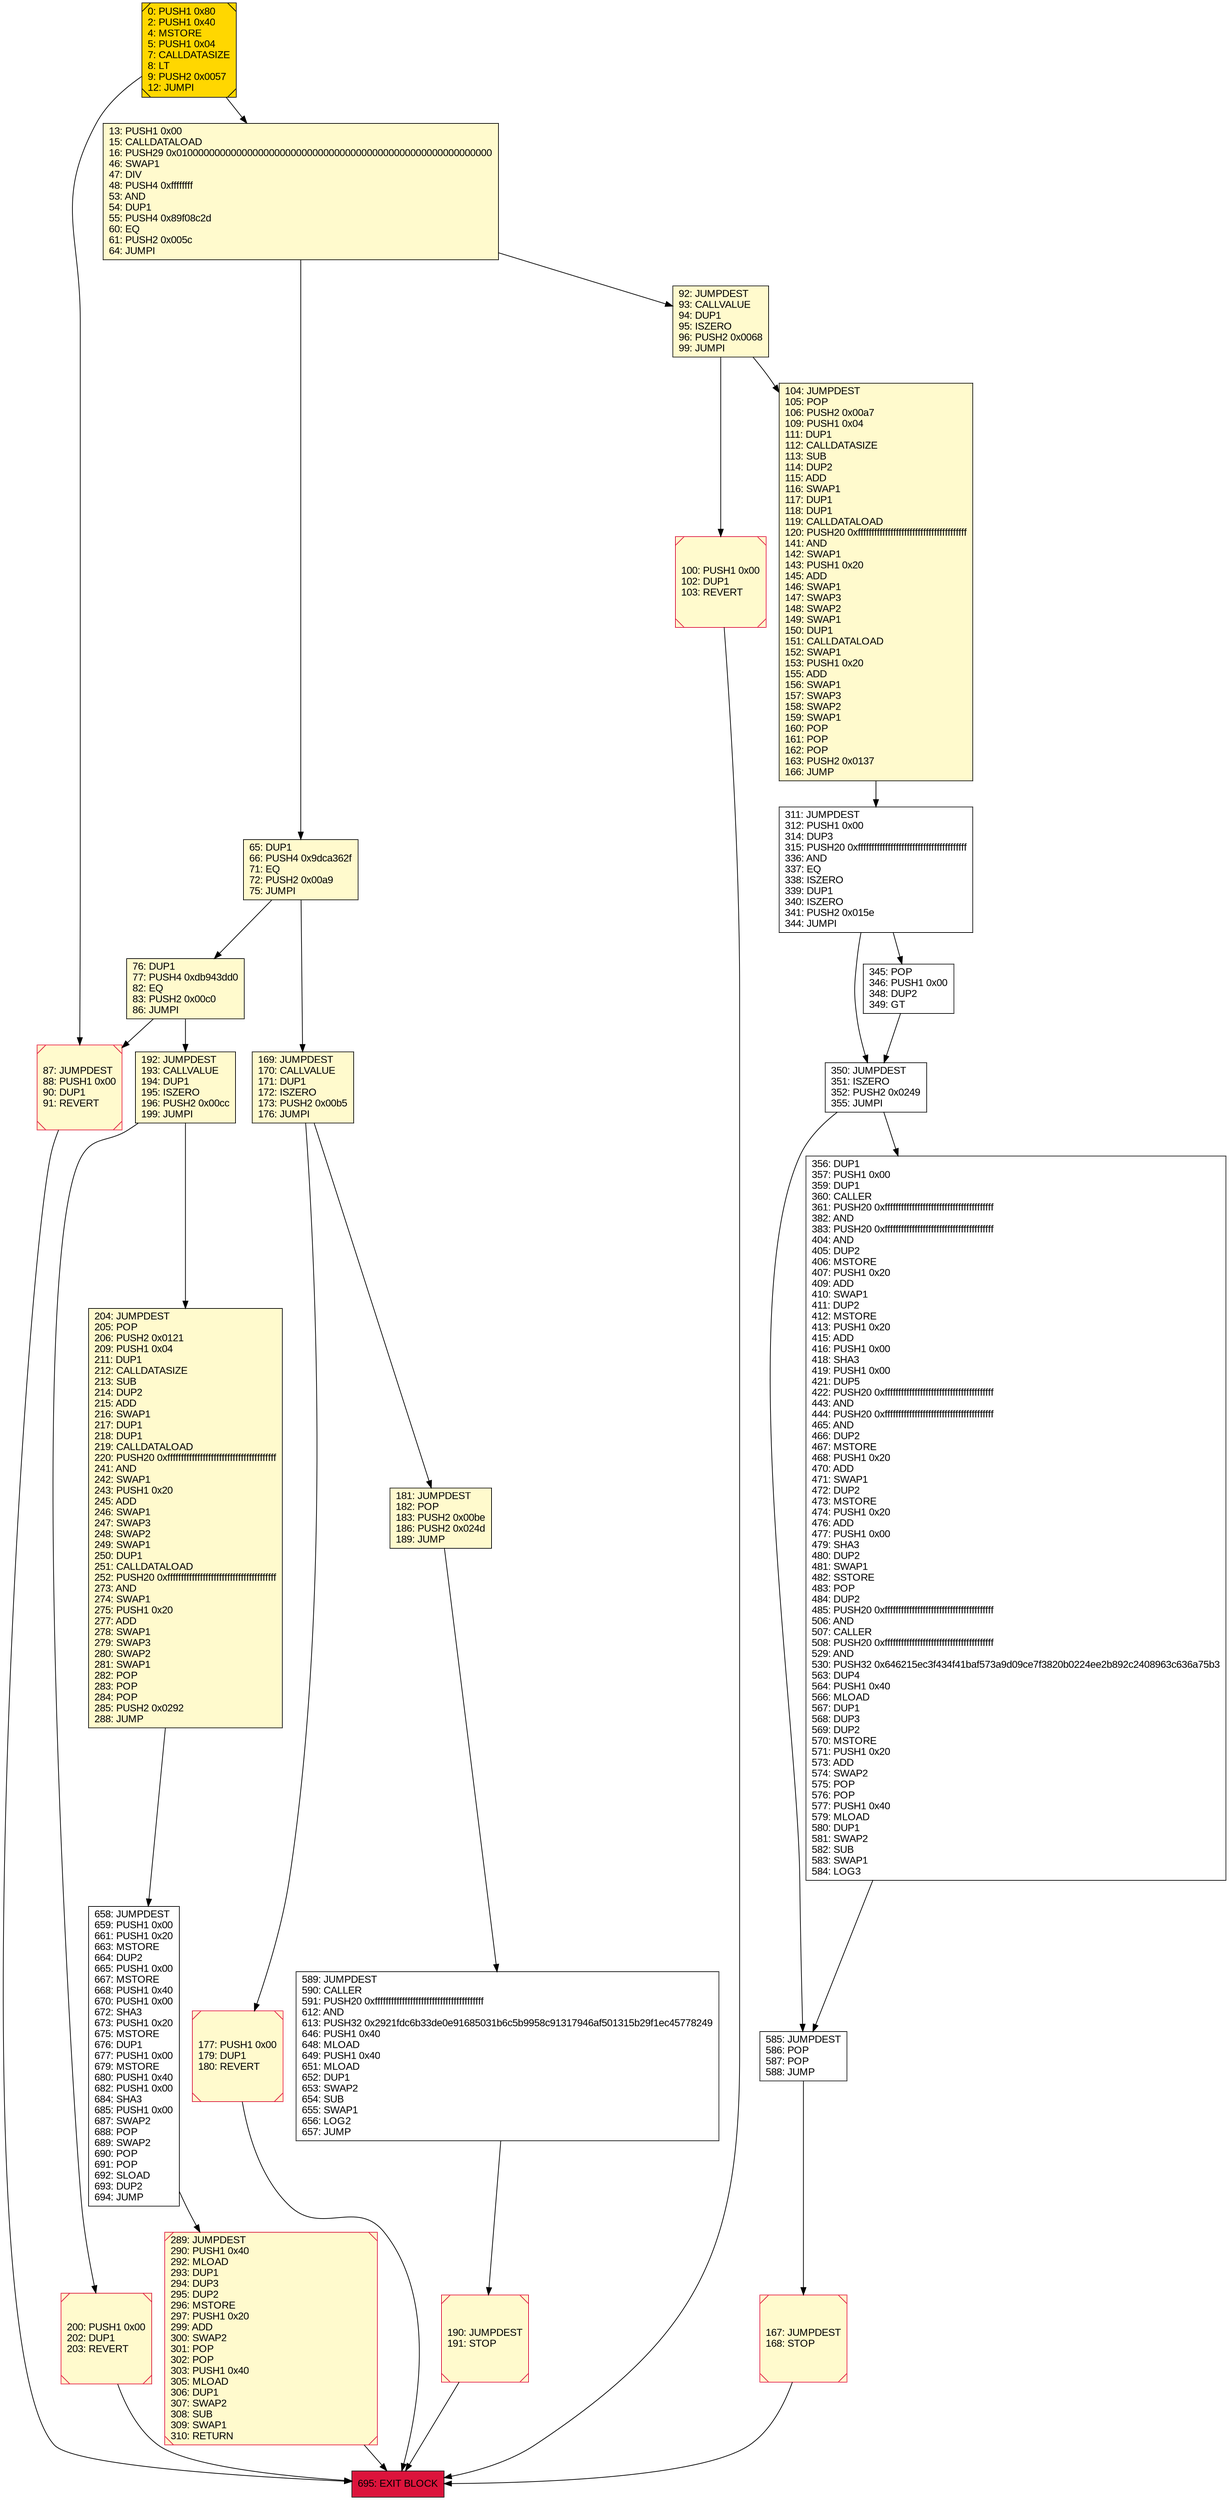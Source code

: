 digraph G {
bgcolor=transparent rankdir=UD;
node [shape=box style=filled color=black fillcolor=white fontname=arial fontcolor=black];
585 [label="585: JUMPDEST\l586: POP\l587: POP\l588: JUMP\l" ];
100 [label="100: PUSH1 0x00\l102: DUP1\l103: REVERT\l" fillcolor=lemonchiffon shape=Msquare color=crimson ];
192 [label="192: JUMPDEST\l193: CALLVALUE\l194: DUP1\l195: ISZERO\l196: PUSH2 0x00cc\l199: JUMPI\l" fillcolor=lemonchiffon ];
181 [label="181: JUMPDEST\l182: POP\l183: PUSH2 0x00be\l186: PUSH2 0x024d\l189: JUMP\l" fillcolor=lemonchiffon ];
658 [label="658: JUMPDEST\l659: PUSH1 0x00\l661: PUSH1 0x20\l663: MSTORE\l664: DUP2\l665: PUSH1 0x00\l667: MSTORE\l668: PUSH1 0x40\l670: PUSH1 0x00\l672: SHA3\l673: PUSH1 0x20\l675: MSTORE\l676: DUP1\l677: PUSH1 0x00\l679: MSTORE\l680: PUSH1 0x40\l682: PUSH1 0x00\l684: SHA3\l685: PUSH1 0x00\l687: SWAP2\l688: POP\l689: SWAP2\l690: POP\l691: POP\l692: SLOAD\l693: DUP2\l694: JUMP\l" ];
177 [label="177: PUSH1 0x00\l179: DUP1\l180: REVERT\l" fillcolor=lemonchiffon shape=Msquare color=crimson ];
589 [label="589: JUMPDEST\l590: CALLER\l591: PUSH20 0xffffffffffffffffffffffffffffffffffffffff\l612: AND\l613: PUSH32 0x2921fdc6b33de0e91685031b6c5b9958c91317946af501315b29f1ec45778249\l646: PUSH1 0x40\l648: MLOAD\l649: PUSH1 0x40\l651: MLOAD\l652: DUP1\l653: SWAP2\l654: SUB\l655: SWAP1\l656: LOG2\l657: JUMP\l" ];
87 [label="87: JUMPDEST\l88: PUSH1 0x00\l90: DUP1\l91: REVERT\l" fillcolor=lemonchiffon shape=Msquare color=crimson ];
289 [label="289: JUMPDEST\l290: PUSH1 0x40\l292: MLOAD\l293: DUP1\l294: DUP3\l295: DUP2\l296: MSTORE\l297: PUSH1 0x20\l299: ADD\l300: SWAP2\l301: POP\l302: POP\l303: PUSH1 0x40\l305: MLOAD\l306: DUP1\l307: SWAP2\l308: SUB\l309: SWAP1\l310: RETURN\l" fillcolor=lemonchiffon shape=Msquare color=crimson ];
169 [label="169: JUMPDEST\l170: CALLVALUE\l171: DUP1\l172: ISZERO\l173: PUSH2 0x00b5\l176: JUMPI\l" fillcolor=lemonchiffon ];
350 [label="350: JUMPDEST\l351: ISZERO\l352: PUSH2 0x0249\l355: JUMPI\l" ];
104 [label="104: JUMPDEST\l105: POP\l106: PUSH2 0x00a7\l109: PUSH1 0x04\l111: DUP1\l112: CALLDATASIZE\l113: SUB\l114: DUP2\l115: ADD\l116: SWAP1\l117: DUP1\l118: DUP1\l119: CALLDATALOAD\l120: PUSH20 0xffffffffffffffffffffffffffffffffffffffff\l141: AND\l142: SWAP1\l143: PUSH1 0x20\l145: ADD\l146: SWAP1\l147: SWAP3\l148: SWAP2\l149: SWAP1\l150: DUP1\l151: CALLDATALOAD\l152: SWAP1\l153: PUSH1 0x20\l155: ADD\l156: SWAP1\l157: SWAP3\l158: SWAP2\l159: SWAP1\l160: POP\l161: POP\l162: POP\l163: PUSH2 0x0137\l166: JUMP\l" fillcolor=lemonchiffon ];
356 [label="356: DUP1\l357: PUSH1 0x00\l359: DUP1\l360: CALLER\l361: PUSH20 0xffffffffffffffffffffffffffffffffffffffff\l382: AND\l383: PUSH20 0xffffffffffffffffffffffffffffffffffffffff\l404: AND\l405: DUP2\l406: MSTORE\l407: PUSH1 0x20\l409: ADD\l410: SWAP1\l411: DUP2\l412: MSTORE\l413: PUSH1 0x20\l415: ADD\l416: PUSH1 0x00\l418: SHA3\l419: PUSH1 0x00\l421: DUP5\l422: PUSH20 0xffffffffffffffffffffffffffffffffffffffff\l443: AND\l444: PUSH20 0xffffffffffffffffffffffffffffffffffffffff\l465: AND\l466: DUP2\l467: MSTORE\l468: PUSH1 0x20\l470: ADD\l471: SWAP1\l472: DUP2\l473: MSTORE\l474: PUSH1 0x20\l476: ADD\l477: PUSH1 0x00\l479: SHA3\l480: DUP2\l481: SWAP1\l482: SSTORE\l483: POP\l484: DUP2\l485: PUSH20 0xffffffffffffffffffffffffffffffffffffffff\l506: AND\l507: CALLER\l508: PUSH20 0xffffffffffffffffffffffffffffffffffffffff\l529: AND\l530: PUSH32 0x646215ec3f434f41baf573a9d09ce7f3820b0224ee2b892c2408963c636a75b3\l563: DUP4\l564: PUSH1 0x40\l566: MLOAD\l567: DUP1\l568: DUP3\l569: DUP2\l570: MSTORE\l571: PUSH1 0x20\l573: ADD\l574: SWAP2\l575: POP\l576: POP\l577: PUSH1 0x40\l579: MLOAD\l580: DUP1\l581: SWAP2\l582: SUB\l583: SWAP1\l584: LOG3\l" ];
13 [label="13: PUSH1 0x00\l15: CALLDATALOAD\l16: PUSH29 0x0100000000000000000000000000000000000000000000000000000000\l46: SWAP1\l47: DIV\l48: PUSH4 0xffffffff\l53: AND\l54: DUP1\l55: PUSH4 0x89f08c2d\l60: EQ\l61: PUSH2 0x005c\l64: JUMPI\l" fillcolor=lemonchiffon ];
92 [label="92: JUMPDEST\l93: CALLVALUE\l94: DUP1\l95: ISZERO\l96: PUSH2 0x0068\l99: JUMPI\l" fillcolor=lemonchiffon ];
204 [label="204: JUMPDEST\l205: POP\l206: PUSH2 0x0121\l209: PUSH1 0x04\l211: DUP1\l212: CALLDATASIZE\l213: SUB\l214: DUP2\l215: ADD\l216: SWAP1\l217: DUP1\l218: DUP1\l219: CALLDATALOAD\l220: PUSH20 0xffffffffffffffffffffffffffffffffffffffff\l241: AND\l242: SWAP1\l243: PUSH1 0x20\l245: ADD\l246: SWAP1\l247: SWAP3\l248: SWAP2\l249: SWAP1\l250: DUP1\l251: CALLDATALOAD\l252: PUSH20 0xffffffffffffffffffffffffffffffffffffffff\l273: AND\l274: SWAP1\l275: PUSH1 0x20\l277: ADD\l278: SWAP1\l279: SWAP3\l280: SWAP2\l281: SWAP1\l282: POP\l283: POP\l284: POP\l285: PUSH2 0x0292\l288: JUMP\l" fillcolor=lemonchiffon ];
76 [label="76: DUP1\l77: PUSH4 0xdb943dd0\l82: EQ\l83: PUSH2 0x00c0\l86: JUMPI\l" fillcolor=lemonchiffon ];
65 [label="65: DUP1\l66: PUSH4 0x9dca362f\l71: EQ\l72: PUSH2 0x00a9\l75: JUMPI\l" fillcolor=lemonchiffon ];
200 [label="200: PUSH1 0x00\l202: DUP1\l203: REVERT\l" fillcolor=lemonchiffon shape=Msquare color=crimson ];
190 [label="190: JUMPDEST\l191: STOP\l" fillcolor=lemonchiffon shape=Msquare color=crimson ];
345 [label="345: POP\l346: PUSH1 0x00\l348: DUP2\l349: GT\l" ];
311 [label="311: JUMPDEST\l312: PUSH1 0x00\l314: DUP3\l315: PUSH20 0xffffffffffffffffffffffffffffffffffffffff\l336: AND\l337: EQ\l338: ISZERO\l339: DUP1\l340: ISZERO\l341: PUSH2 0x015e\l344: JUMPI\l" ];
167 [label="167: JUMPDEST\l168: STOP\l" fillcolor=lemonchiffon shape=Msquare color=crimson ];
695 [label="695: EXIT BLOCK\l" fillcolor=crimson ];
0 [label="0: PUSH1 0x80\l2: PUSH1 0x40\l4: MSTORE\l5: PUSH1 0x04\l7: CALLDATASIZE\l8: LT\l9: PUSH2 0x0057\l12: JUMPI\l" fillcolor=lemonchiffon shape=Msquare fillcolor=gold ];
13 -> 92;
311 -> 345;
169 -> 177;
167 -> 695;
65 -> 76;
350 -> 356;
92 -> 104;
204 -> 658;
350 -> 585;
192 -> 204;
356 -> 585;
92 -> 100;
169 -> 181;
190 -> 695;
658 -> 289;
200 -> 695;
181 -> 589;
0 -> 13;
76 -> 192;
87 -> 695;
289 -> 695;
177 -> 695;
0 -> 87;
192 -> 200;
76 -> 87;
585 -> 167;
100 -> 695;
65 -> 169;
104 -> 311;
345 -> 350;
311 -> 350;
589 -> 190;
13 -> 65;
}